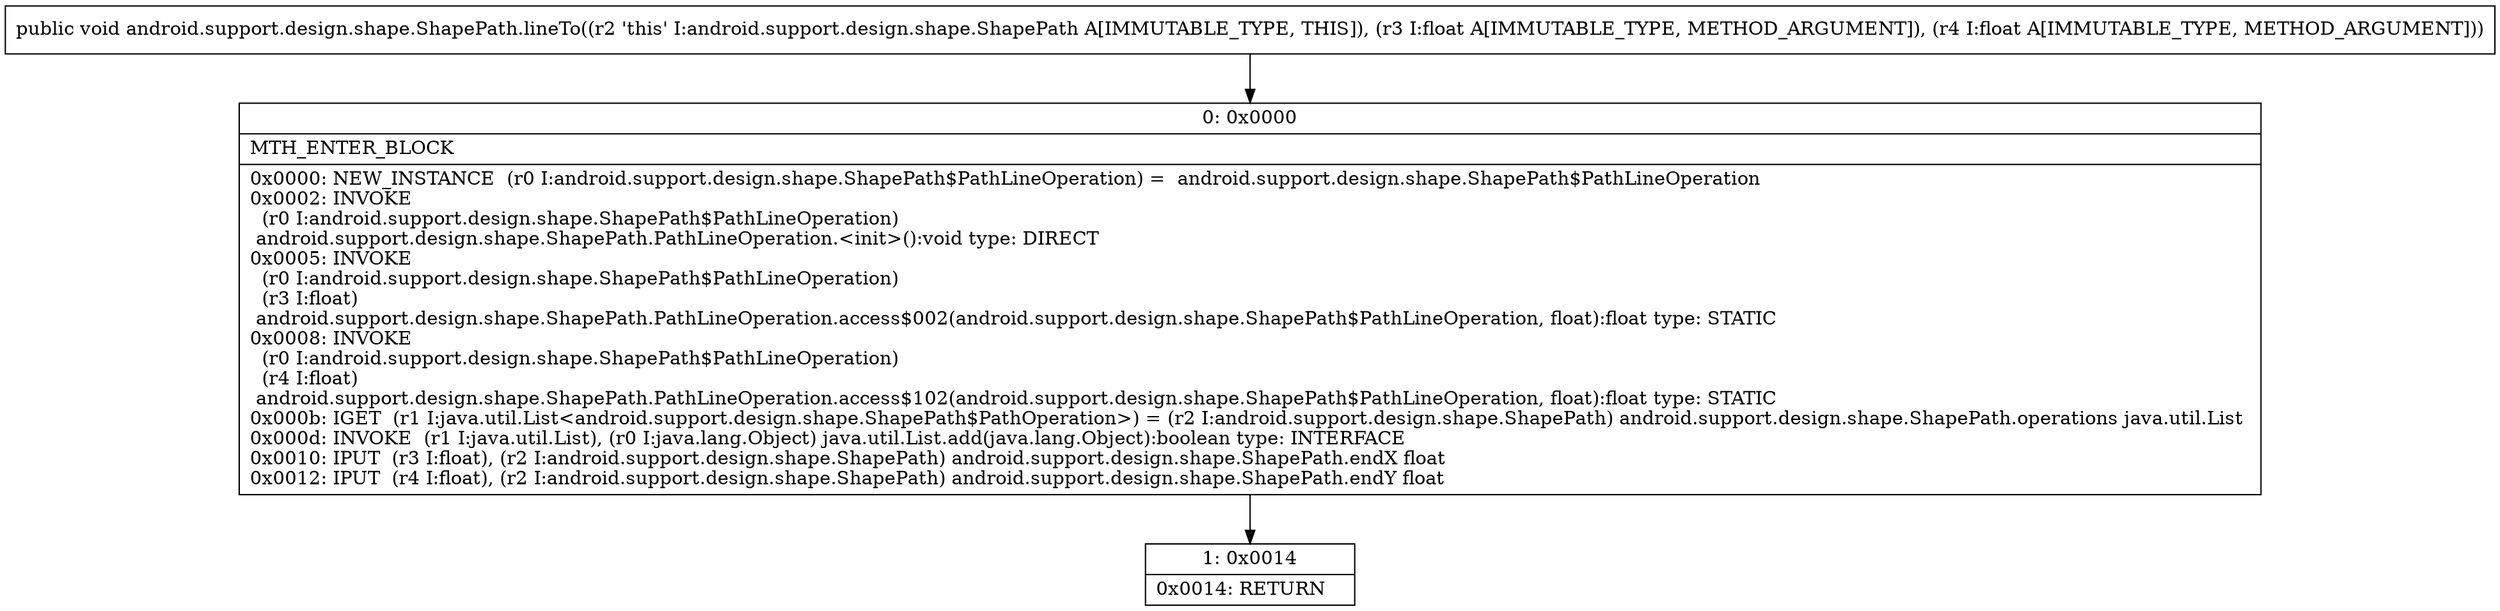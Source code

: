 digraph "CFG forandroid.support.design.shape.ShapePath.lineTo(FF)V" {
Node_0 [shape=record,label="{0\:\ 0x0000|MTH_ENTER_BLOCK\l|0x0000: NEW_INSTANCE  (r0 I:android.support.design.shape.ShapePath$PathLineOperation) =  android.support.design.shape.ShapePath$PathLineOperation \l0x0002: INVOKE  \l  (r0 I:android.support.design.shape.ShapePath$PathLineOperation)\l android.support.design.shape.ShapePath.PathLineOperation.\<init\>():void type: DIRECT \l0x0005: INVOKE  \l  (r0 I:android.support.design.shape.ShapePath$PathLineOperation)\l  (r3 I:float)\l android.support.design.shape.ShapePath.PathLineOperation.access$002(android.support.design.shape.ShapePath$PathLineOperation, float):float type: STATIC \l0x0008: INVOKE  \l  (r0 I:android.support.design.shape.ShapePath$PathLineOperation)\l  (r4 I:float)\l android.support.design.shape.ShapePath.PathLineOperation.access$102(android.support.design.shape.ShapePath$PathLineOperation, float):float type: STATIC \l0x000b: IGET  (r1 I:java.util.List\<android.support.design.shape.ShapePath$PathOperation\>) = (r2 I:android.support.design.shape.ShapePath) android.support.design.shape.ShapePath.operations java.util.List \l0x000d: INVOKE  (r1 I:java.util.List), (r0 I:java.lang.Object) java.util.List.add(java.lang.Object):boolean type: INTERFACE \l0x0010: IPUT  (r3 I:float), (r2 I:android.support.design.shape.ShapePath) android.support.design.shape.ShapePath.endX float \l0x0012: IPUT  (r4 I:float), (r2 I:android.support.design.shape.ShapePath) android.support.design.shape.ShapePath.endY float \l}"];
Node_1 [shape=record,label="{1\:\ 0x0014|0x0014: RETURN   \l}"];
MethodNode[shape=record,label="{public void android.support.design.shape.ShapePath.lineTo((r2 'this' I:android.support.design.shape.ShapePath A[IMMUTABLE_TYPE, THIS]), (r3 I:float A[IMMUTABLE_TYPE, METHOD_ARGUMENT]), (r4 I:float A[IMMUTABLE_TYPE, METHOD_ARGUMENT])) }"];
MethodNode -> Node_0;
Node_0 -> Node_1;
}

